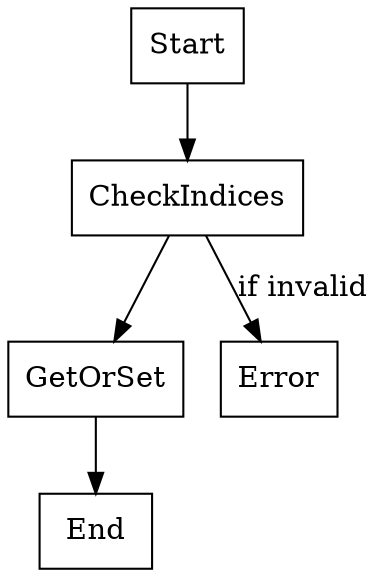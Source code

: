 digraph IndexerBlock {
  node [shape=box];
  Start -> CheckIndices;
  CheckIndices -> GetOrSet;
  CheckIndices -> Error [label="if invalid"];
  GetOrSet -> End;
}
